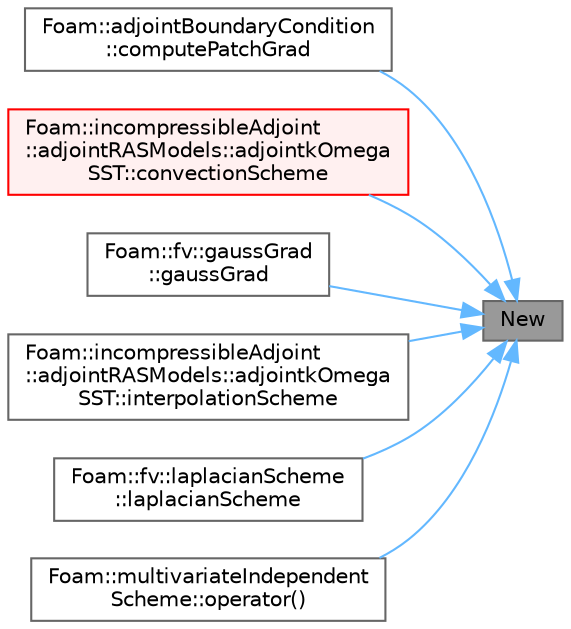digraph "New"
{
 // LATEX_PDF_SIZE
  bgcolor="transparent";
  edge [fontname=Helvetica,fontsize=10,labelfontname=Helvetica,labelfontsize=10];
  node [fontname=Helvetica,fontsize=10,shape=box,height=0.2,width=0.4];
  rankdir="RL";
  Node1 [id="Node000001",label="New",height=0.2,width=0.4,color="gray40", fillcolor="grey60", style="filled", fontcolor="black",tooltip=" "];
  Node1 -> Node2 [id="edge1_Node000001_Node000002",dir="back",color="steelblue1",style="solid",tooltip=" "];
  Node2 [id="Node000002",label="Foam::adjointBoundaryCondition\l::computePatchGrad",height=0.2,width=0.4,color="grey40", fillcolor="white", style="filled",URL="$classFoam_1_1adjointBoundaryCondition.html#a94e4b2325f8850dfa8287a300ece628a",tooltip=" "];
  Node1 -> Node3 [id="edge2_Node000001_Node000003",dir="back",color="steelblue1",style="solid",tooltip=" "];
  Node3 [id="Node000003",label="Foam::incompressibleAdjoint\l::adjointRASModels::adjointkOmega\lSST::convectionScheme",height=0.2,width=0.4,color="red", fillcolor="#FFF0F0", style="filled",URL="$classFoam_1_1incompressibleAdjoint_1_1adjointRASModels_1_1adjointkOmegaSST.html#a5306ea45a7687b9f6a6c7ffe44e28310",tooltip=" "];
  Node1 -> Node8 [id="edge3_Node000001_Node000008",dir="back",color="steelblue1",style="solid",tooltip=" "];
  Node8 [id="Node000008",label="Foam::fv::gaussGrad\l::gaussGrad",height=0.2,width=0.4,color="grey40", fillcolor="white", style="filled",URL="$classFoam_1_1fv_1_1gaussGrad.html#ace6c2051286514eb33d4839e9b6b9573",tooltip=" "];
  Node1 -> Node9 [id="edge4_Node000001_Node000009",dir="back",color="steelblue1",style="solid",tooltip=" "];
  Node9 [id="Node000009",label="Foam::incompressibleAdjoint\l::adjointRASModels::adjointkOmega\lSST::interpolationScheme",height=0.2,width=0.4,color="grey40", fillcolor="white", style="filled",URL="$classFoam_1_1incompressibleAdjoint_1_1adjointRASModels_1_1adjointkOmegaSST.html#a33083f66c98f3a7540e89af6952bfebc",tooltip=" "];
  Node1 -> Node10 [id="edge5_Node000001_Node000010",dir="back",color="steelblue1",style="solid",tooltip=" "];
  Node10 [id="Node000010",label="Foam::fv::laplacianScheme\l::laplacianScheme",height=0.2,width=0.4,color="grey40", fillcolor="white", style="filled",URL="$classFoam_1_1fv_1_1laplacianScheme.html#ab46140e463d73a3a89a211a495602cfd",tooltip=" "];
  Node1 -> Node11 [id="edge6_Node000001_Node000011",dir="back",color="steelblue1",style="solid",tooltip=" "];
  Node11 [id="Node000011",label="Foam::multivariateIndependent\lScheme::operator()",height=0.2,width=0.4,color="grey40", fillcolor="white", style="filled",URL="$classFoam_1_1multivariateIndependentScheme.html#a1724a686cbf3ff25f097cf806d3b4498",tooltip=" "];
}
